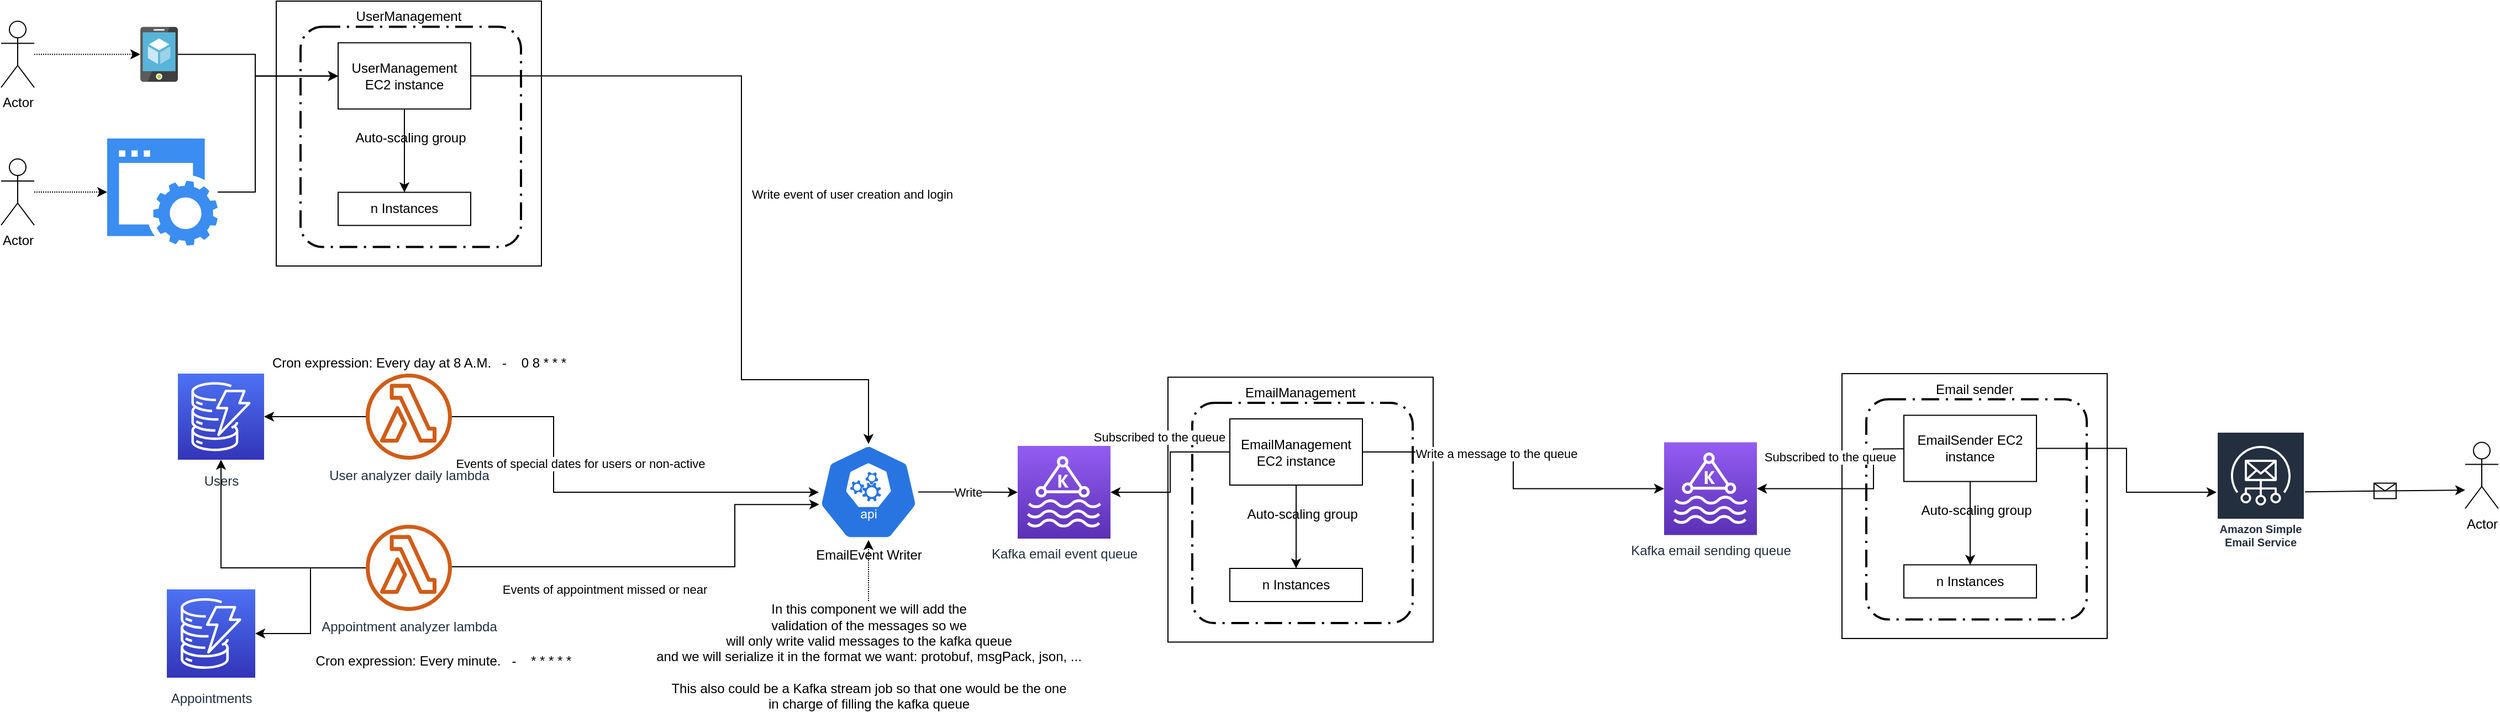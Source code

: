 <mxfile version="18.2.1" type="device"><diagram id="Ht1M8jgEwFfnCIfOTk4-" name="Page-1"><mxGraphModel dx="4070" dy="1943" grid="1" gridSize="10" guides="1" tooltips="1" connect="1" arrows="1" fold="1" page="1" pageScale="1" pageWidth="1169" pageHeight="827" math="0" shadow="0"><root><mxCell id="0"/><mxCell id="1" parent="0"/><mxCell id="Qfcoykz8OtLFd7ggWpvl-15" value="EmailManagement" style="whiteSpace=wrap;html=1;aspect=fixed;glass=0;fillColor=none;verticalAlign=top;" vertex="1" parent="1"><mxGeometry x="326" y="77.75" width="240" height="240" as="geometry"/></mxCell><mxCell id="Qfcoykz8OtLFd7ggWpvl-22" value="Auto-scaling group" style="rounded=1;arcSize=10;dashed=1;fillColor=none;gradientColor=none;dashPattern=8 3 1 3;strokeWidth=2;glass=0;" vertex="1" parent="1"><mxGeometry x="348" y="101" width="199.5" height="199.5" as="geometry"/></mxCell><mxCell id="Qfcoykz8OtLFd7ggWpvl-1" value="Users" style="outlineConnect=0;fontColor=#232F3E;gradientColor=#4D72F3;gradientDirection=north;fillColor=#3334B9;strokeColor=#ffffff;dashed=0;verticalLabelPosition=bottom;verticalAlign=top;align=center;html=1;fontSize=12;fontStyle=0;aspect=fixed;shape=mxgraph.aws4.resourceIcon;resIcon=mxgraph.aws4.dynamodb;labelBackgroundColor=#ffffff;spacingTop=5;" vertex="1" parent="1"><mxGeometry x="-570.0" y="74.5" width="78" height="78" as="geometry"/></mxCell><mxCell id="Qfcoykz8OtLFd7ggWpvl-2" value="Appointments" style="outlineConnect=0;fontColor=#232F3E;gradientColor=#4D72F3;gradientDirection=north;fillColor=#3334B9;strokeColor=#ffffff;dashed=0;verticalLabelPosition=bottom;verticalAlign=top;align=center;html=1;fontSize=12;fontStyle=0;aspect=fixed;shape=mxgraph.aws4.resourceIcon;resIcon=mxgraph.aws4.dynamodb;labelBackgroundColor=#ffffff;spacingTop=5;" vertex="1" parent="1"><mxGeometry x="-580" y="270" width="80" height="80" as="geometry"/></mxCell><mxCell id="Qfcoykz8OtLFd7ggWpvl-38" style="edgeStyle=orthogonalEdgeStyle;rounded=0;orthogonalLoop=1;jettySize=auto;html=1;" edge="1" parent="1" source="Qfcoykz8OtLFd7ggWpvl-7" target="Qfcoykz8OtLFd7ggWpvl-13"><mxGeometry relative="1" as="geometry"/></mxCell><mxCell id="Qfcoykz8OtLFd7ggWpvl-39" value="Subscribed to the queue" style="edgeStyle=orthogonalEdgeStyle;rounded=0;orthogonalLoop=1;jettySize=auto;html=1;entryX=1;entryY=0.5;entryDx=0;entryDy=0;entryPerimeter=0;exitX=0;exitY=0.5;exitDx=0;exitDy=0;" edge="1" parent="1" source="Qfcoykz8OtLFd7ggWpvl-7" target="Qfcoykz8OtLFd7ggWpvl-37"><mxGeometry x="-0.215" y="-19" relative="1" as="geometry"><mxPoint x="460" y="145.5" as="sourcePoint"/><mxPoint x="327" y="182" as="targetPoint"/><mxPoint x="9" y="-16" as="offset"/></mxGeometry></mxCell><mxCell id="Qfcoykz8OtLFd7ggWpvl-52" style="edgeStyle=orthogonalEdgeStyle;rounded=0;orthogonalLoop=1;jettySize=auto;html=1;" edge="1" parent="1" source="Qfcoykz8OtLFd7ggWpvl-7" target="Qfcoykz8OtLFd7ggWpvl-47"><mxGeometry relative="1" as="geometry"/></mxCell><mxCell id="Qfcoykz8OtLFd7ggWpvl-53" value="Write a message to the queue" style="edgeLabel;html=1;align=center;verticalAlign=middle;resizable=0;points=[];" vertex="1" connectable="0" parent="Qfcoykz8OtLFd7ggWpvl-52"><mxGeometry x="-0.21" relative="1" as="geometry"><mxPoint y="1" as="offset"/></mxGeometry></mxCell><mxCell id="Qfcoykz8OtLFd7ggWpvl-7" value="EmailManagement EC2 instance" style="rounded=0;whiteSpace=wrap;html=1;" vertex="1" parent="1"><mxGeometry x="382" y="115.5" width="120" height="60" as="geometry"/></mxCell><mxCell id="Qfcoykz8OtLFd7ggWpvl-13" value="n Instances" style="whiteSpace=wrap;html=1;" vertex="1" parent="1"><mxGeometry x="382" y="251" width="120" height="30" as="geometry"/></mxCell><mxCell id="Qfcoykz8OtLFd7ggWpvl-32" style="edgeStyle=orthogonalEdgeStyle;rounded=0;orthogonalLoop=1;jettySize=auto;html=1;" edge="1" parent="1" source="Qfcoykz8OtLFd7ggWpvl-23" target="Qfcoykz8OtLFd7ggWpvl-1"><mxGeometry relative="1" as="geometry"/></mxCell><mxCell id="Qfcoykz8OtLFd7ggWpvl-34" value="Events of special dates for users or non-active" style="edgeStyle=orthogonalEdgeStyle;rounded=0;orthogonalLoop=1;jettySize=auto;html=1;" edge="1" parent="1" source="Qfcoykz8OtLFd7ggWpvl-23" target="Qfcoykz8OtLFd7ggWpvl-61"><mxGeometry x="-0.258" y="27" relative="1" as="geometry"><mxPoint x="-200" y="191.5" as="targetPoint"/><Array as="points"><mxPoint x="-230" y="114"/><mxPoint x="-230" y="182"/></Array><mxPoint x="-3" y="-14" as="offset"/></mxGeometry></mxCell><mxCell id="Qfcoykz8OtLFd7ggWpvl-23" value="User analyzer daily lambda" style="outlineConnect=0;fontColor=#232F3E;gradientColor=none;fillColor=#D05C17;strokeColor=none;dashed=0;verticalLabelPosition=bottom;verticalAlign=top;align=center;html=1;fontSize=12;fontStyle=0;aspect=fixed;pointerEvents=1;shape=mxgraph.aws4.lambda_function;labelBackgroundColor=#ffffff;" vertex="1" parent="1"><mxGeometry x="-400" y="74.5" width="78" height="78" as="geometry"/></mxCell><mxCell id="Qfcoykz8OtLFd7ggWpvl-26" value="Cron expression: Every day at 8 A.M.&amp;nbsp; &amp;nbsp;-&amp;nbsp; &amp;nbsp; 0 8 * * *" style="text;html=1;align=center;verticalAlign=middle;resizable=0;points=[];autosize=1;strokeColor=none;fillColor=none;" vertex="1" parent="1"><mxGeometry x="-492" y="54.5" width="280" height="20" as="geometry"/></mxCell><mxCell id="Qfcoykz8OtLFd7ggWpvl-30" style="edgeStyle=orthogonalEdgeStyle;rounded=0;orthogonalLoop=1;jettySize=auto;html=1;" edge="1" parent="1" source="Qfcoykz8OtLFd7ggWpvl-27" target="Qfcoykz8OtLFd7ggWpvl-2"><mxGeometry relative="1" as="geometry"/></mxCell><mxCell id="Qfcoykz8OtLFd7ggWpvl-31" style="edgeStyle=orthogonalEdgeStyle;rounded=0;orthogonalLoop=1;jettySize=auto;html=1;" edge="1" parent="1" source="Qfcoykz8OtLFd7ggWpvl-27" target="Qfcoykz8OtLFd7ggWpvl-1"><mxGeometry relative="1" as="geometry"/></mxCell><mxCell id="Qfcoykz8OtLFd7ggWpvl-35" value="Events of appointment missed or near" style="edgeStyle=orthogonalEdgeStyle;rounded=0;orthogonalLoop=1;jettySize=auto;html=1;entryX=0.005;entryY=0.63;entryDx=0;entryDy=0;entryPerimeter=0;" edge="1" parent="1" target="Qfcoykz8OtLFd7ggWpvl-61"><mxGeometry x="-0.258" y="-10" relative="1" as="geometry"><mxPoint x="-322.001" y="249.5" as="sourcePoint"/><mxPoint y="185.002" as="targetPoint"/><Array as="points"><mxPoint x="-66" y="250"/><mxPoint x="-66" y="193"/></Array><mxPoint x="-6" y="10" as="offset"/></mxGeometry></mxCell><mxCell id="Qfcoykz8OtLFd7ggWpvl-27" value="Appointment analyzer lambda" style="outlineConnect=0;fontColor=#232F3E;gradientColor=none;fillColor=#D05C17;strokeColor=none;dashed=0;verticalLabelPosition=bottom;verticalAlign=top;align=center;html=1;fontSize=12;fontStyle=0;aspect=fixed;pointerEvents=1;shape=mxgraph.aws4.lambda_function;labelBackgroundColor=#ffffff;" vertex="1" parent="1"><mxGeometry x="-400" y="211.5" width="78" height="78" as="geometry"/></mxCell><mxCell id="Qfcoykz8OtLFd7ggWpvl-37" value="Kafka email event queue" style="sketch=0;points=[[0,0,0],[0.25,0,0],[0.5,0,0],[0.75,0,0],[1,0,0],[0,1,0],[0.25,1,0],[0.5,1,0],[0.75,1,0],[1,1,0],[0,0.25,0],[0,0.5,0],[0,0.75,0],[1,0.25,0],[1,0.5,0],[1,0.75,0]];outlineConnect=0;fontColor=#232F3E;gradientColor=#945DF2;gradientDirection=north;fillColor=#5A30B5;strokeColor=#ffffff;dashed=0;verticalLabelPosition=bottom;verticalAlign=top;align=center;html=1;fontSize=12;fontStyle=0;aspect=fixed;shape=mxgraph.aws4.resourceIcon;resIcon=mxgraph.aws4.managed_streaming_for_kafka;glass=0;" vertex="1" parent="1"><mxGeometry x="190" y="140" width="84" height="84" as="geometry"/></mxCell><mxCell id="Qfcoykz8OtLFd7ggWpvl-40" value="Email sender" style="whiteSpace=wrap;html=1;aspect=fixed;glass=0;fillColor=none;verticalAlign=top;" vertex="1" parent="1"><mxGeometry x="936" y="74.5" width="240" height="240" as="geometry"/></mxCell><mxCell id="Qfcoykz8OtLFd7ggWpvl-41" value="Auto-scaling group" style="rounded=1;arcSize=10;dashed=1;fillColor=none;gradientColor=none;dashPattern=8 3 1 3;strokeWidth=2;glass=0;" vertex="1" parent="1"><mxGeometry x="958" y="97.75" width="199.5" height="199.5" as="geometry"/></mxCell><mxCell id="Qfcoykz8OtLFd7ggWpvl-42" style="edgeStyle=orthogonalEdgeStyle;rounded=0;orthogonalLoop=1;jettySize=auto;html=1;strokeColor=none;" edge="1" parent="1" source="Qfcoykz8OtLFd7ggWpvl-45"><mxGeometry relative="1" as="geometry"><mxPoint x="971" y="287.75" as="targetPoint"/></mxGeometry></mxCell><mxCell id="Qfcoykz8OtLFd7ggWpvl-43" style="edgeStyle=orthogonalEdgeStyle;rounded=0;orthogonalLoop=1;jettySize=auto;html=1;" edge="1" parent="1" source="Qfcoykz8OtLFd7ggWpvl-45" target="Qfcoykz8OtLFd7ggWpvl-46"><mxGeometry relative="1" as="geometry"/></mxCell><mxCell id="Qfcoykz8OtLFd7ggWpvl-44" value="Subscribed to the queue" style="edgeStyle=orthogonalEdgeStyle;rounded=0;orthogonalLoop=1;jettySize=auto;html=1;entryX=1;entryY=0.5;entryDx=0;entryDy=0;entryPerimeter=0;" edge="1" parent="1" target="Qfcoykz8OtLFd7ggWpvl-47"><mxGeometry x="0.467" y="-29" relative="1" as="geometry"><mxPoint x="1070" y="142.25" as="sourcePoint"/><mxPoint x="937" y="178.75" as="targetPoint"/><mxPoint as="offset"/></mxGeometry></mxCell><mxCell id="Qfcoykz8OtLFd7ggWpvl-51" style="edgeStyle=orthogonalEdgeStyle;rounded=0;orthogonalLoop=1;jettySize=auto;html=1;" edge="1" parent="1" source="Qfcoykz8OtLFd7ggWpvl-45" target="Qfcoykz8OtLFd7ggWpvl-48"><mxGeometry relative="1" as="geometry"/></mxCell><mxCell id="Qfcoykz8OtLFd7ggWpvl-45" value="EmailSender EC2 instance" style="rounded=0;whiteSpace=wrap;html=1;" vertex="1" parent="1"><mxGeometry x="992" y="112.25" width="120" height="60" as="geometry"/></mxCell><mxCell id="Qfcoykz8OtLFd7ggWpvl-46" value="n Instances" style="whiteSpace=wrap;html=1;" vertex="1" parent="1"><mxGeometry x="992" y="247.75" width="120" height="30" as="geometry"/></mxCell><mxCell id="Qfcoykz8OtLFd7ggWpvl-47" value="Kafka email sending queue" style="sketch=0;points=[[0,0,0],[0.25,0,0],[0.5,0,0],[0.75,0,0],[1,0,0],[0,1,0],[0.25,1,0],[0.5,1,0],[0.75,1,0],[1,1,0],[0,0.25,0],[0,0.5,0],[0,0.75,0],[1,0.25,0],[1,0.5,0],[1,0.75,0]];outlineConnect=0;fontColor=#232F3E;gradientColor=#945DF2;gradientDirection=north;fillColor=#5A30B5;strokeColor=#ffffff;dashed=0;verticalLabelPosition=bottom;verticalAlign=top;align=center;html=1;fontSize=12;fontStyle=0;aspect=fixed;shape=mxgraph.aws4.resourceIcon;resIcon=mxgraph.aws4.managed_streaming_for_kafka;glass=0;" vertex="1" parent="1"><mxGeometry x="775" y="136.75" width="84" height="84" as="geometry"/></mxCell><mxCell id="Qfcoykz8OtLFd7ggWpvl-48" value="Amazon Simple Email Service" style="sketch=0;outlineConnect=0;fontColor=#232F3E;gradientColor=none;strokeColor=#ffffff;fillColor=#232F3E;dashed=0;verticalLabelPosition=middle;verticalAlign=bottom;align=center;html=1;whiteSpace=wrap;fontSize=10;fontStyle=1;spacing=3;shape=mxgraph.aws4.productIcon;prIcon=mxgraph.aws4.simple_email_service;glass=0;" vertex="1" parent="1"><mxGeometry x="1275" y="127" width="80" height="110" as="geometry"/></mxCell><mxCell id="Qfcoykz8OtLFd7ggWpvl-49" value="" style="endArrow=classic;html=1;rounded=0;" edge="1" parent="1" source="Qfcoykz8OtLFd7ggWpvl-48"><mxGeometry relative="1" as="geometry"><mxPoint x="1385" y="170" as="sourcePoint"/><mxPoint x="1500" y="180" as="targetPoint"/></mxGeometry></mxCell><mxCell id="Qfcoykz8OtLFd7ggWpvl-50" value="" style="shape=message;html=1;outlineConnect=0;glass=0;fillColor=none;" vertex="1" parent="Qfcoykz8OtLFd7ggWpvl-49"><mxGeometry width="20" height="14" relative="1" as="geometry"><mxPoint x="-10" y="-7" as="offset"/></mxGeometry></mxCell><mxCell id="Qfcoykz8OtLFd7ggWpvl-54" value="Cron expression: Every minute.&amp;nbsp; &amp;nbsp;-&amp;nbsp; &amp;nbsp; * * * * *" style="text;html=1;align=center;verticalAlign=middle;resizable=0;points=[];autosize=1;strokeColor=none;fillColor=none;" vertex="1" parent="1"><mxGeometry x="-455" y="325" width="250" height="20" as="geometry"/></mxCell><mxCell id="Qfcoykz8OtLFd7ggWpvl-55" value="UserManagement" style="whiteSpace=wrap;html=1;aspect=fixed;glass=0;fillColor=none;verticalAlign=top;" vertex="1" parent="1"><mxGeometry x="-481" y="-263" width="240" height="240" as="geometry"/></mxCell><mxCell id="Qfcoykz8OtLFd7ggWpvl-56" value="Auto-scaling group" style="rounded=1;arcSize=10;dashed=1;fillColor=none;gradientColor=none;dashPattern=8 3 1 3;strokeWidth=2;glass=0;" vertex="1" parent="1"><mxGeometry x="-459" y="-239.75" width="199.5" height="199.5" as="geometry"/></mxCell><mxCell id="Qfcoykz8OtLFd7ggWpvl-57" style="edgeStyle=orthogonalEdgeStyle;rounded=0;orthogonalLoop=1;jettySize=auto;html=1;" edge="1" parent="1" source="Qfcoykz8OtLFd7ggWpvl-58" target="Qfcoykz8OtLFd7ggWpvl-59"><mxGeometry relative="1" as="geometry"/></mxCell><mxCell id="Qfcoykz8OtLFd7ggWpvl-60" value="Write event of user creation and login" style="edgeStyle=orthogonalEdgeStyle;rounded=0;orthogonalLoop=1;jettySize=auto;html=1;entryX=0.5;entryY=0;entryDx=0;entryDy=0;entryPerimeter=0;" edge="1" parent="1" source="Qfcoykz8OtLFd7ggWpvl-58" target="Qfcoykz8OtLFd7ggWpvl-61"><mxGeometry x="0.015" y="100" relative="1" as="geometry"><Array as="points"><mxPoint x="-60" y="-195"/><mxPoint x="-60" y="80"/><mxPoint x="55" y="80"/></Array><mxPoint as="offset"/></mxGeometry></mxCell><mxCell id="Qfcoykz8OtLFd7ggWpvl-58" value="UserManagement EC2 instance" style="rounded=0;whiteSpace=wrap;html=1;" vertex="1" parent="1"><mxGeometry x="-425" y="-225.25" width="120" height="60" as="geometry"/></mxCell><mxCell id="Qfcoykz8OtLFd7ggWpvl-59" value="n Instances" style="whiteSpace=wrap;html=1;" vertex="1" parent="1"><mxGeometry x="-425" y="-89.75" width="120" height="30" as="geometry"/></mxCell><mxCell id="Qfcoykz8OtLFd7ggWpvl-62" value="Write" style="edgeStyle=orthogonalEdgeStyle;rounded=0;orthogonalLoop=1;jettySize=auto;html=1;entryX=0;entryY=0.5;entryDx=0;entryDy=0;entryPerimeter=0;" edge="1" parent="1" source="Qfcoykz8OtLFd7ggWpvl-61" target="Qfcoykz8OtLFd7ggWpvl-37"><mxGeometry relative="1" as="geometry"/></mxCell><mxCell id="Qfcoykz8OtLFd7ggWpvl-61" value="EmailEvent Writer" style="sketch=0;html=1;dashed=0;whitespace=wrap;fillColor=#2875E2;strokeColor=#ffffff;points=[[0.005,0.63,0],[0.1,0.2,0],[0.9,0.2,0],[0.5,0,0],[0.995,0.63,0],[0.72,0.99,0],[0.5,1,0],[0.28,0.99,0]];shape=mxgraph.kubernetes.icon;prIcon=api;glass=0;verticalAlign=top;labelPosition=center;verticalLabelPosition=bottom;align=center;" vertex="1" parent="1"><mxGeometry x="10" y="138.25" width="90" height="87" as="geometry"/></mxCell><mxCell id="Qfcoykz8OtLFd7ggWpvl-64" style="edgeStyle=orthogonalEdgeStyle;rounded=0;orthogonalLoop=1;jettySize=auto;html=1;entryX=0.5;entryY=1;entryDx=0;entryDy=0;entryPerimeter=0;dashed=1;dashPattern=1 1;" edge="1" parent="1" source="Qfcoykz8OtLFd7ggWpvl-63" target="Qfcoykz8OtLFd7ggWpvl-61"><mxGeometry relative="1" as="geometry"/></mxCell><mxCell id="Qfcoykz8OtLFd7ggWpvl-63" value="In this component we will add the &lt;br&gt;validation of the messages so we&lt;br&gt;&amp;nbsp;will only write valid messages to the kafka queue&amp;nbsp;&lt;br&gt;and we will serialize it in the format we want: protobuf, msgPack, json, ...&lt;br&gt;&lt;br&gt;This also could be a Kafka stream job so that one would be the one&lt;br&gt;in charge of filling the kafka queue" style="text;html=1;align=center;verticalAlign=middle;resizable=0;points=[];autosize=1;strokeColor=none;fillColor=none;" vertex="1" parent="1"><mxGeometry x="-145" y="280.5" width="400" height="100" as="geometry"/></mxCell><mxCell id="Qfcoykz8OtLFd7ggWpvl-68" style="edgeStyle=orthogonalEdgeStyle;rounded=0;orthogonalLoop=1;jettySize=auto;html=1;dashed=1;dashPattern=1 1;" edge="1" parent="1" source="Qfcoykz8OtLFd7ggWpvl-65" target="Qfcoykz8OtLFd7ggWpvl-66"><mxGeometry relative="1" as="geometry"/></mxCell><mxCell id="Qfcoykz8OtLFd7ggWpvl-65" value="Actor" style="shape=umlActor;verticalLabelPosition=bottom;verticalAlign=top;html=1;outlineConnect=0;glass=0;fillColor=none;" vertex="1" parent="1"><mxGeometry x="-730" y="-244.75" width="30" height="60" as="geometry"/></mxCell><mxCell id="Qfcoykz8OtLFd7ggWpvl-69" style="edgeStyle=orthogonalEdgeStyle;rounded=0;orthogonalLoop=1;jettySize=auto;html=1;" edge="1" parent="1" source="Qfcoykz8OtLFd7ggWpvl-66" target="Qfcoykz8OtLFd7ggWpvl-58"><mxGeometry relative="1" as="geometry"><Array as="points"><mxPoint x="-500" y="-215"/><mxPoint x="-500" y="-195"/></Array></mxGeometry></mxCell><mxCell id="Qfcoykz8OtLFd7ggWpvl-66" value="" style="sketch=0;aspect=fixed;html=1;points=[];align=center;image;fontSize=12;image=img/lib/mscae/App_Service_Mobile_App.svg;glass=0;fillColor=none;" vertex="1" parent="1"><mxGeometry x="-604" y="-239.75" width="34" height="50" as="geometry"/></mxCell><mxCell id="Qfcoykz8OtLFd7ggWpvl-72" style="edgeStyle=orthogonalEdgeStyle;rounded=0;orthogonalLoop=1;jettySize=auto;html=1;entryX=0;entryY=0.5;entryDx=0;entryDy=0;" edge="1" parent="1" source="Qfcoykz8OtLFd7ggWpvl-67" target="Qfcoykz8OtLFd7ggWpvl-58"><mxGeometry relative="1" as="geometry"><Array as="points"><mxPoint x="-500" y="-90"/><mxPoint x="-500" y="-195"/></Array></mxGeometry></mxCell><mxCell id="Qfcoykz8OtLFd7ggWpvl-67" value="" style="sketch=0;html=1;aspect=fixed;strokeColor=none;shadow=0;align=center;verticalAlign=top;fillColor=#3B8DF1;shape=mxgraph.gcp2.website;glass=0;" vertex="1" parent="1"><mxGeometry x="-634" y="-138.5" width="100" height="97" as="geometry"/></mxCell><mxCell id="Qfcoykz8OtLFd7ggWpvl-71" style="edgeStyle=orthogonalEdgeStyle;rounded=0;orthogonalLoop=1;jettySize=auto;html=1;dashed=1;dashPattern=1 1;" edge="1" parent="1" source="Qfcoykz8OtLFd7ggWpvl-70" target="Qfcoykz8OtLFd7ggWpvl-67"><mxGeometry relative="1" as="geometry"/></mxCell><mxCell id="Qfcoykz8OtLFd7ggWpvl-70" value="Actor" style="shape=umlActor;verticalLabelPosition=bottom;verticalAlign=top;html=1;outlineConnect=0;glass=0;fillColor=none;" vertex="1" parent="1"><mxGeometry x="-730" y="-120" width="30" height="60" as="geometry"/></mxCell><mxCell id="Qfcoykz8OtLFd7ggWpvl-73" value="Actor" style="shape=umlActor;verticalLabelPosition=bottom;verticalAlign=top;html=1;outlineConnect=0;glass=0;fillColor=none;" vertex="1" parent="1"><mxGeometry x="1500" y="136.75" width="30" height="60" as="geometry"/></mxCell></root></mxGraphModel></diagram></mxfile>